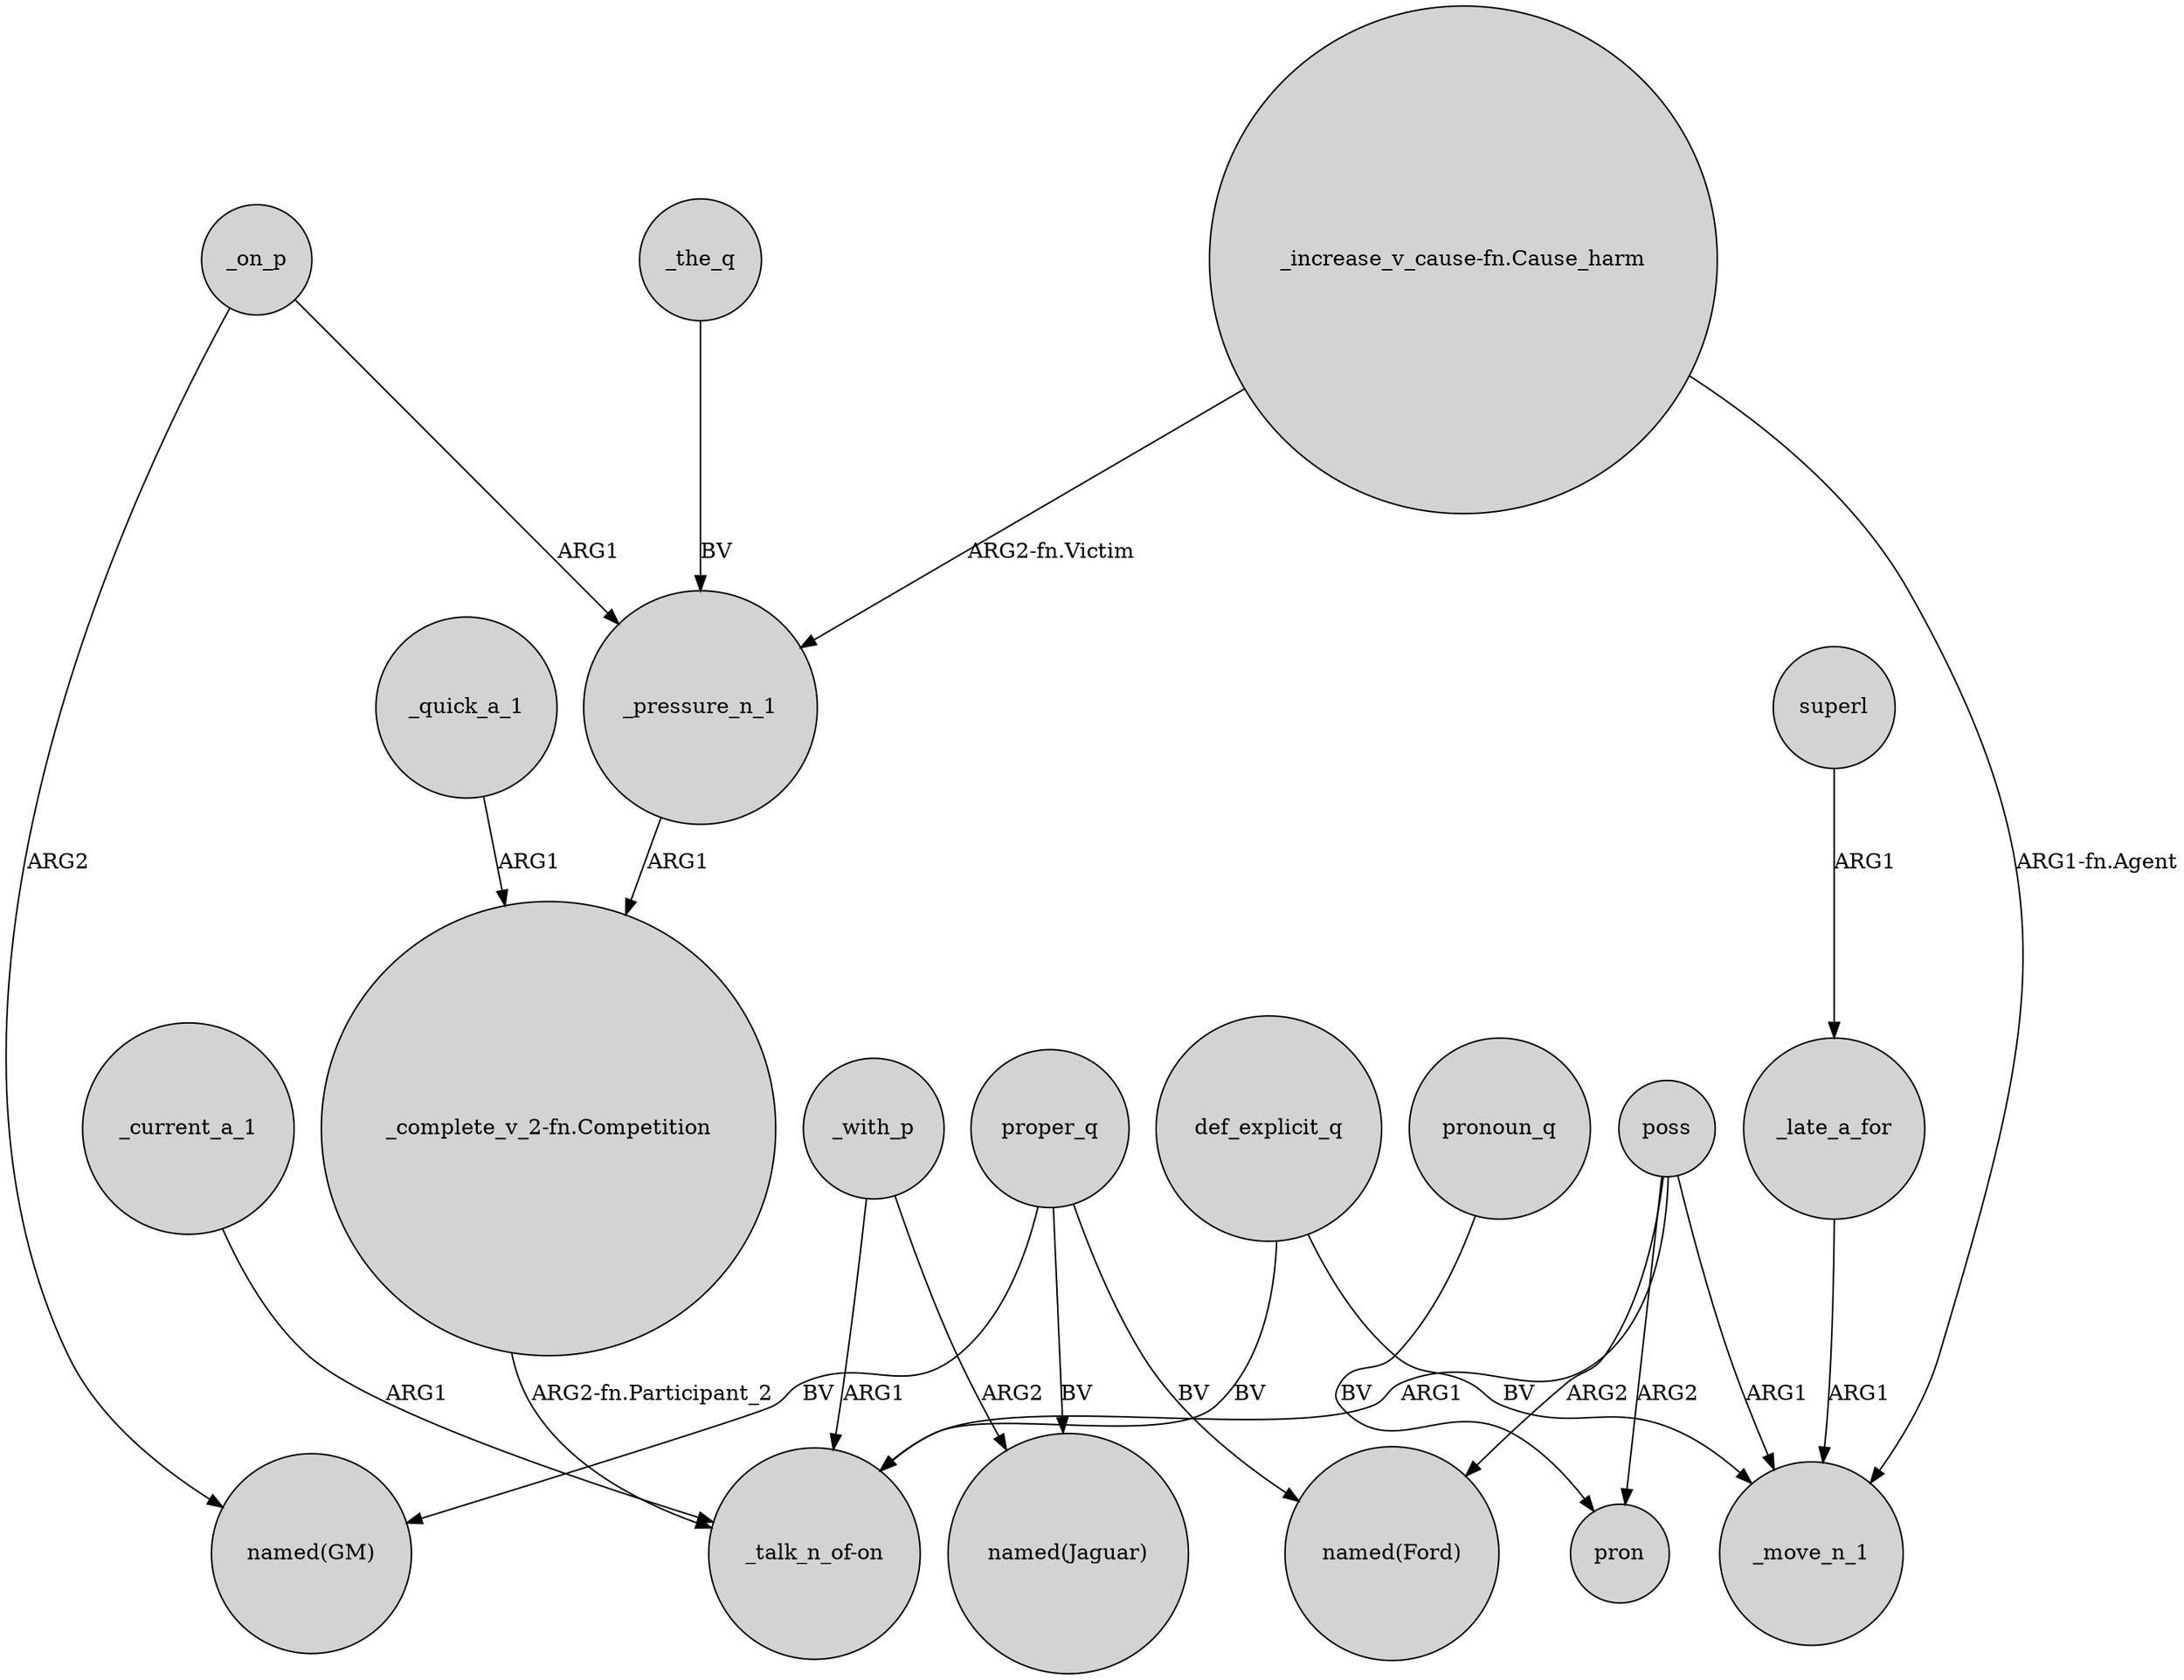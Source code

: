 digraph {
	node [shape=circle style=filled]
	_pressure_n_1 -> "_complete_v_2-fn.Competition" [label=ARG1]
	poss -> _move_n_1 [label=ARG1]
	proper_q -> "named(Ford)" [label=BV]
	_on_p -> "named(GM)" [label=ARG2]
	_quick_a_1 -> "_complete_v_2-fn.Competition" [label=ARG1]
	"_complete_v_2-fn.Competition" -> "_talk_n_of-on" [label="ARG2-fn.Participant_2"]
	superl -> _late_a_for [label=ARG1]
	proper_q -> "named(GM)" [label=BV]
	_on_p -> _pressure_n_1 [label=ARG1]
	pronoun_q -> pron [label=BV]
	poss -> pron [label=ARG2]
	"_increase_v_cause-fn.Cause_harm" -> _pressure_n_1 [label="ARG2-fn.Victim"]
	_with_p -> "named(Jaguar)" [label=ARG2]
	_current_a_1 -> "_talk_n_of-on" [label=ARG1]
	proper_q -> "named(Jaguar)" [label=BV]
	poss -> "_talk_n_of-on" [label=ARG1]
	def_explicit_q -> "_talk_n_of-on" [label=BV]
	poss -> "named(Ford)" [label=ARG2]
	_the_q -> _pressure_n_1 [label=BV]
	"_increase_v_cause-fn.Cause_harm" -> _move_n_1 [label="ARG1-fn.Agent"]
	_late_a_for -> _move_n_1 [label=ARG1]
	_with_p -> "_talk_n_of-on" [label=ARG1]
	def_explicit_q -> _move_n_1 [label=BV]
}
